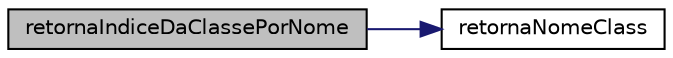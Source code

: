 digraph "retornaIndiceDaClassePorNome"
{
 // INTERACTIVE_SVG=YES
  edge [fontname="Helvetica",fontsize="10",labelfontname="Helvetica",labelfontsize="10"];
  node [fontname="Helvetica",fontsize="10",shape=record];
  rankdir="LR";
  Node299 [label="retornaIndiceDaClassePorNome",height=0.2,width=0.4,color="black", fillcolor="grey75", style="filled", fontcolor="black"];
  Node299 -> Node300 [color="midnightblue",fontsize="10",style="solid",fontname="Helvetica"];
  Node300 [label="retornaNomeClass",height=0.2,width=0.4,color="black", fillcolor="white", style="filled",URL="$carregador_8c.html#a9c9a3135d3a02d275706a00116816824"];
}
